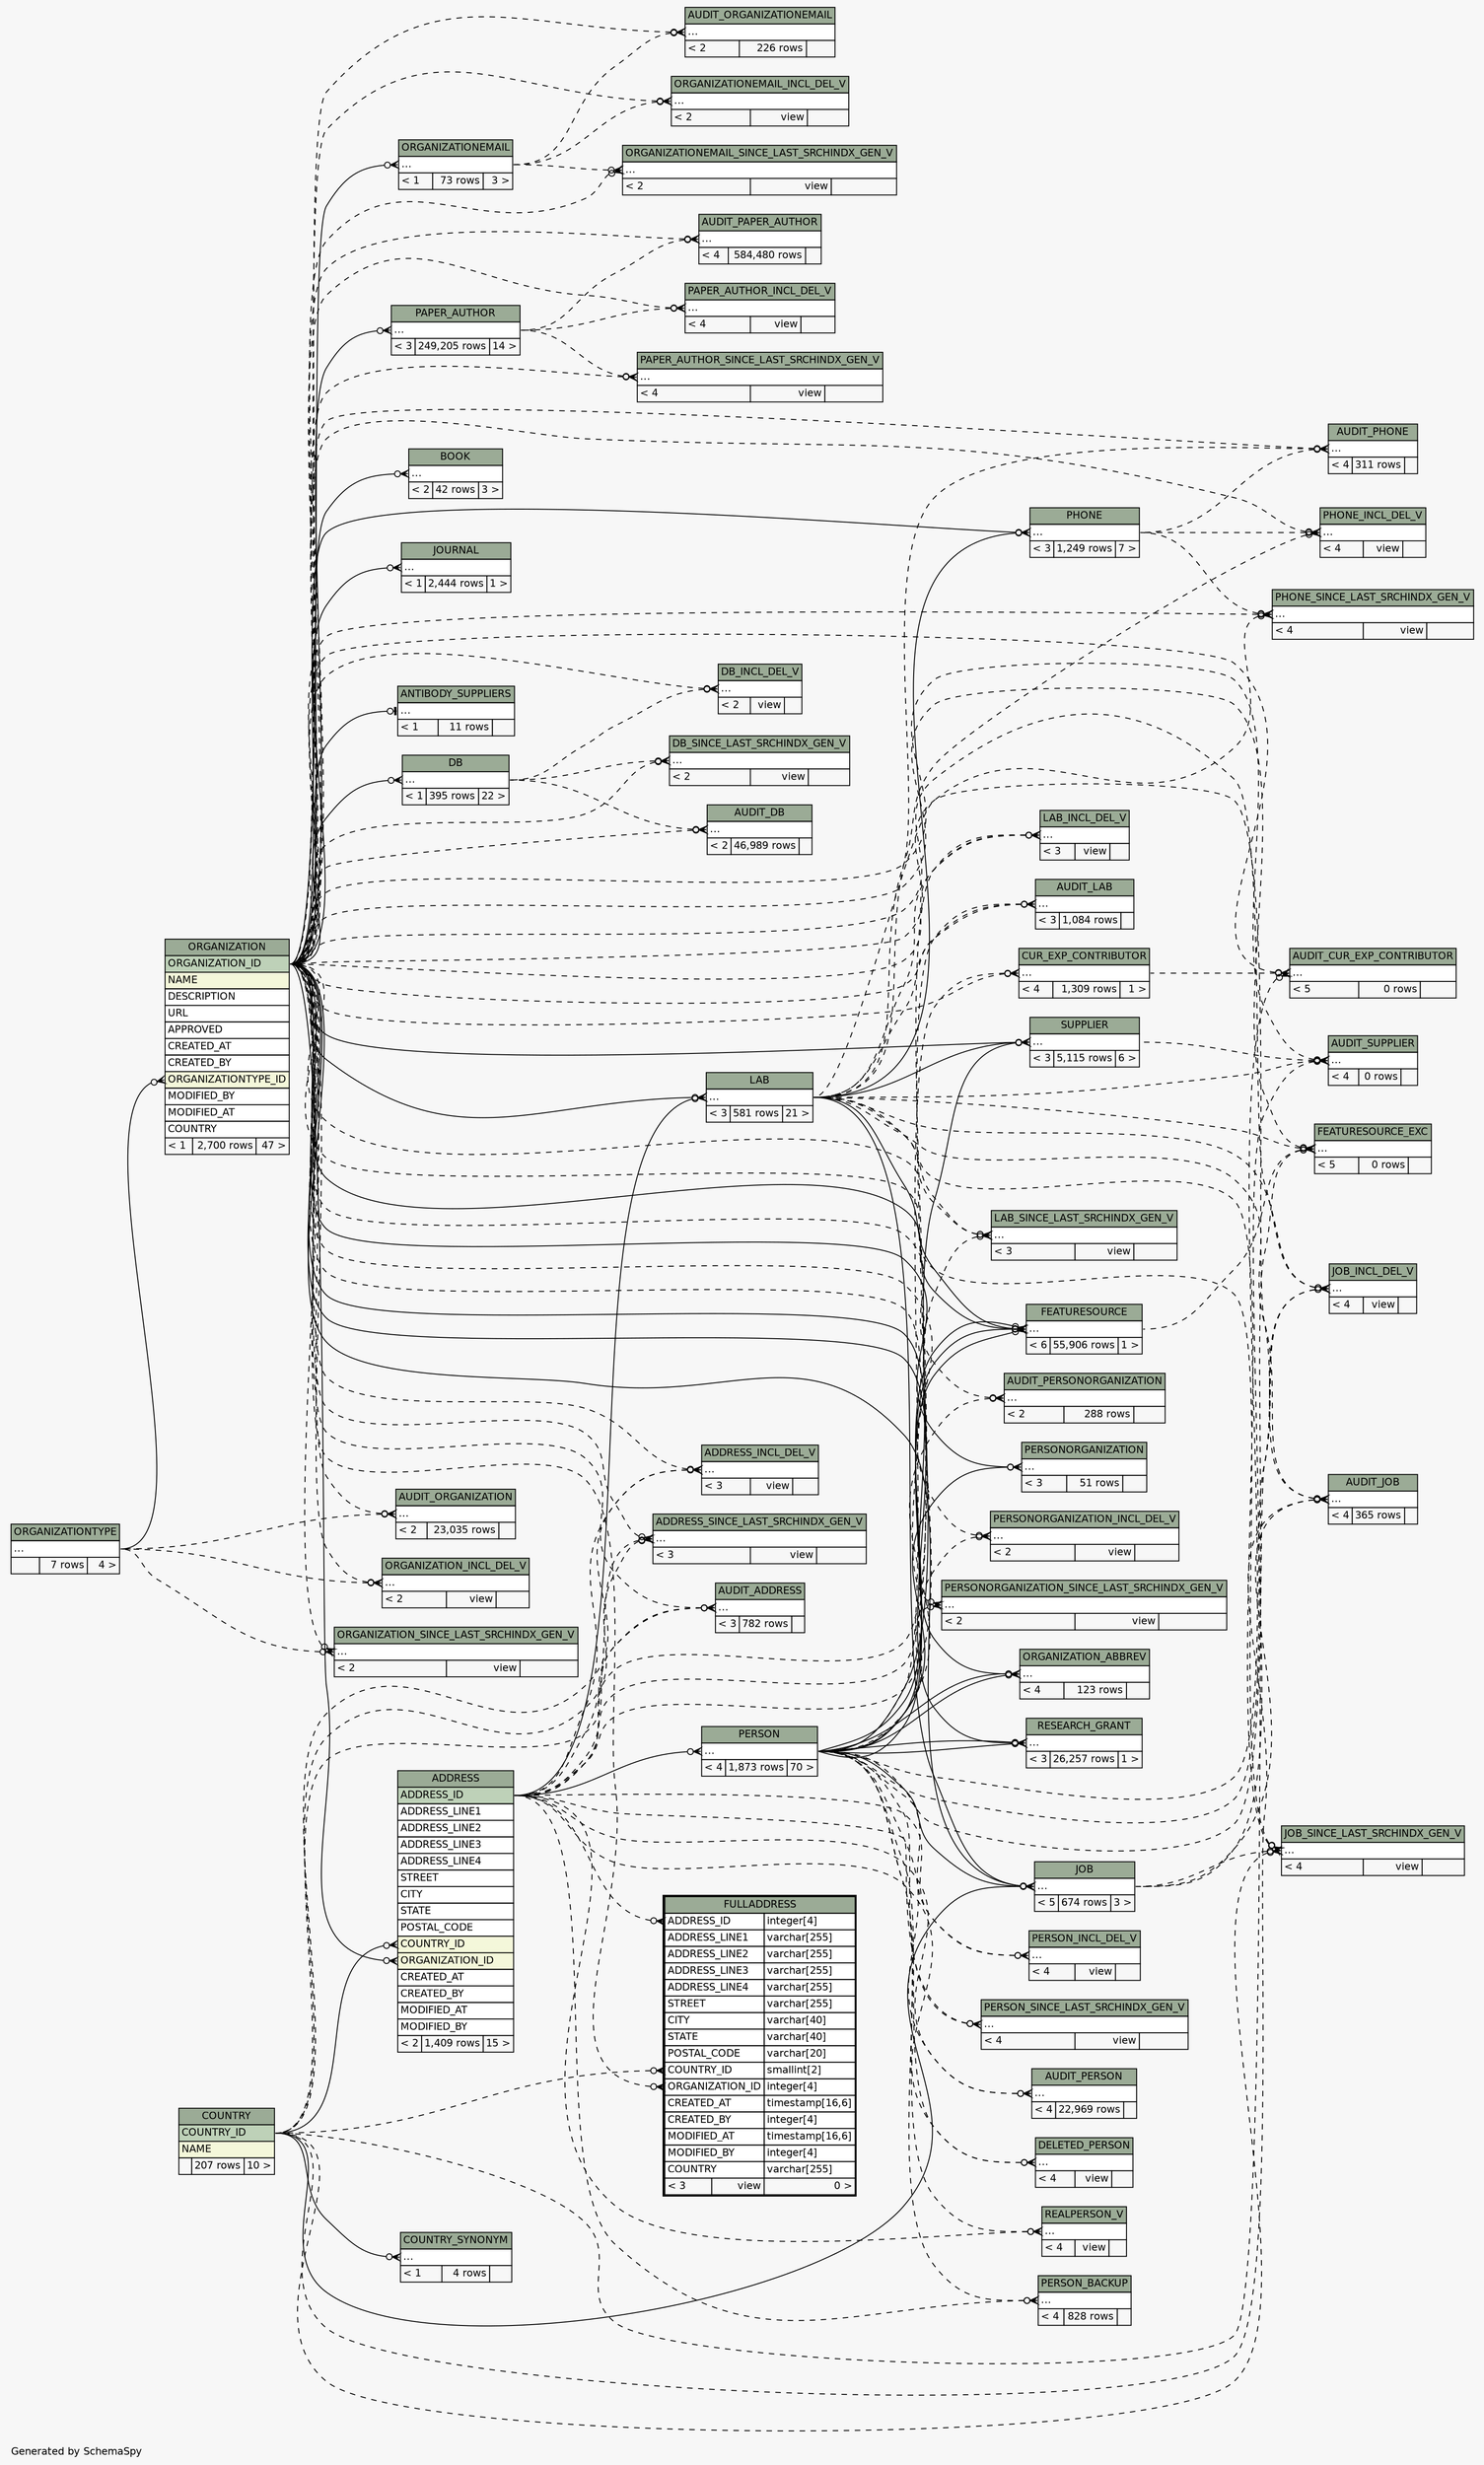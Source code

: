 // dot 2.38.0 on Windows 10 10.0
// SchemaSpy rev Unknown
digraph "impliedTwoDegreesRelationshipsDiagram" {
  graph [
    rankdir="RL"
    bgcolor="#f7f7f7"
    label="\nGenerated by SchemaSpy"
    labeljust="l"
    nodesep="0.18"
    ranksep="0.46"
    fontname="Helvetica"
    fontsize="11"
  ];
  node [
    fontname="Helvetica"
    fontsize="11"
    shape="plaintext"
  ];
  edge [
    arrowsize="0.8"
  ];
  "ADDRESS":"COUNTRY_ID":w -> "COUNTRY":"COUNTRY_ID":e [arrowhead=none dir=back arrowtail=crowodot];
  "ADDRESS":"ORGANIZATION_ID":w -> "ORGANIZATION":"ORGANIZATION_ID":e [arrowhead=none dir=back arrowtail=crowodot];
  "ADDRESS_INCL_DEL_V":"elipses":w -> "ADDRESS":"ADDRESS_ID":e [arrowhead=none dir=back arrowtail=crowodot style=dashed];
  "ADDRESS_INCL_DEL_V":"elipses":w -> "COUNTRY":"COUNTRY_ID":e [arrowhead=none dir=back arrowtail=crowodot style=dashed];
  "ADDRESS_INCL_DEL_V":"elipses":w -> "ORGANIZATION":"ORGANIZATION_ID":e [arrowhead=none dir=back arrowtail=crowodot style=dashed];
  "ADDRESS_SINCE_LAST_SRCHINDX_GEN_V":"elipses":w -> "ADDRESS":"ADDRESS_ID":e [arrowhead=none dir=back arrowtail=crowodot style=dashed];
  "ADDRESS_SINCE_LAST_SRCHINDX_GEN_V":"elipses":w -> "COUNTRY":"COUNTRY_ID":e [arrowhead=none dir=back arrowtail=crowodot style=dashed];
  "ADDRESS_SINCE_LAST_SRCHINDX_GEN_V":"elipses":w -> "ORGANIZATION":"ORGANIZATION_ID":e [arrowhead=none dir=back arrowtail=crowodot style=dashed];
  "ANTIBODY_SUPPLIERS":"elipses":w -> "ORGANIZATION":"ORGANIZATION_ID":e [arrowhead=none dir=back arrowtail=teeodot];
  "AUDIT_ADDRESS":"elipses":w -> "ADDRESS":"ADDRESS_ID":e [arrowhead=none dir=back arrowtail=crowodot style=dashed];
  "AUDIT_ADDRESS":"elipses":w -> "COUNTRY":"COUNTRY_ID":e [arrowhead=none dir=back arrowtail=crowodot style=dashed];
  "AUDIT_ADDRESS":"elipses":w -> "ORGANIZATION":"ORGANIZATION_ID":e [arrowhead=none dir=back arrowtail=crowodot style=dashed];
  "AUDIT_CUR_EXP_CONTRIBUTOR":"elipses":w -> "CUR_EXP_CONTRIBUTOR":"elipses":e [arrowhead=none dir=back arrowtail=crowodot style=dashed];
  "AUDIT_CUR_EXP_CONTRIBUTOR":"elipses":w -> "ORGANIZATION":"ORGANIZATION_ID":e [arrowhead=none dir=back arrowtail=crowodot style=dashed];
  "AUDIT_CUR_EXP_CONTRIBUTOR":"elipses":w -> "PERSON":"elipses":e [arrowhead=none dir=back arrowtail=crowodot style=dashed];
  "AUDIT_DB":"elipses":w -> "DB":"elipses":e [arrowhead=none dir=back arrowtail=crowodot style=dashed];
  "AUDIT_DB":"elipses":w -> "ORGANIZATION":"ORGANIZATION_ID":e [arrowhead=none dir=back arrowtail=crowodot style=dashed];
  "AUDIT_JOB":"elipses":w -> "COUNTRY":"COUNTRY_ID":e [arrowhead=none dir=back arrowtail=crowodot style=dashed];
  "AUDIT_JOB":"elipses":w -> "JOB":"elipses":e [arrowhead=none dir=back arrowtail=crowodot style=dashed];
  "AUDIT_JOB":"elipses":w -> "LAB":"elipses":e [arrowhead=none dir=back arrowtail=crowodot style=dashed];
  "AUDIT_JOB":"elipses":w -> "ORGANIZATION":"ORGANIZATION_ID":e [arrowhead=none dir=back arrowtail=crowodot style=dashed];
  "AUDIT_LAB":"elipses":w -> "ADDRESS":"ADDRESS_ID":e [arrowhead=none dir=back arrowtail=crowodot style=dashed];
  "AUDIT_LAB":"elipses":w -> "LAB":"elipses":e [arrowhead=none dir=back arrowtail=crowodot style=dashed];
  "AUDIT_LAB":"elipses":w -> "ORGANIZATION":"ORGANIZATION_ID":e [arrowhead=none dir=back arrowtail=crowodot style=dashed];
  "AUDIT_ORGANIZATION":"elipses":w -> "ORGANIZATION":"ORGANIZATION_ID":e [arrowhead=none dir=back arrowtail=crowodot style=dashed];
  "AUDIT_ORGANIZATION":"elipses":w -> "ORGANIZATIONTYPE":"elipses":e [arrowhead=none dir=back arrowtail=crowodot style=dashed];
  "AUDIT_ORGANIZATIONEMAIL":"elipses":w -> "ORGANIZATION":"ORGANIZATION_ID":e [arrowhead=none dir=back arrowtail=crowodot style=dashed];
  "AUDIT_ORGANIZATIONEMAIL":"elipses":w -> "ORGANIZATIONEMAIL":"elipses":e [arrowhead=none dir=back arrowtail=crowodot style=dashed];
  "AUDIT_PAPER_AUTHOR":"elipses":w -> "ORGANIZATION":"ORGANIZATION_ID":e [arrowhead=none dir=back arrowtail=crowodot style=dashed];
  "AUDIT_PAPER_AUTHOR":"elipses":w -> "PAPER_AUTHOR":"elipses":e [arrowhead=none dir=back arrowtail=crowodot style=dashed];
  "AUDIT_PERSON":"elipses":w -> "ADDRESS":"ADDRESS_ID":e [arrowhead=none dir=back arrowtail=crowodot style=dashed];
  "AUDIT_PERSON":"elipses":w -> "PERSON":"elipses":e [arrowhead=none dir=back arrowtail=crowodot style=dashed];
  "AUDIT_PERSONORGANIZATION":"elipses":w -> "ORGANIZATION":"ORGANIZATION_ID":e [arrowhead=none dir=back arrowtail=crowodot style=dashed];
  "AUDIT_PERSONORGANIZATION":"elipses":w -> "PERSON":"elipses":e [arrowhead=none dir=back arrowtail=crowodot style=dashed];
  "AUDIT_PHONE":"elipses":w -> "LAB":"elipses":e [arrowhead=none dir=back arrowtail=crowodot style=dashed];
  "AUDIT_PHONE":"elipses":w -> "ORGANIZATION":"ORGANIZATION_ID":e [arrowhead=none dir=back arrowtail=crowodot style=dashed];
  "AUDIT_PHONE":"elipses":w -> "PHONE":"elipses":e [arrowhead=none dir=back arrowtail=crowodot style=dashed];
  "AUDIT_SUPPLIER":"elipses":w -> "LAB":"elipses":e [arrowhead=none dir=back arrowtail=crowodot style=dashed];
  "AUDIT_SUPPLIER":"elipses":w -> "ORGANIZATION":"ORGANIZATION_ID":e [arrowhead=none dir=back arrowtail=crowodot style=dashed];
  "AUDIT_SUPPLIER":"elipses":w -> "PERSON":"elipses":e [arrowhead=none dir=back arrowtail=crowodot style=dashed];
  "AUDIT_SUPPLIER":"elipses":w -> "SUPPLIER":"elipses":e [arrowhead=none dir=back arrowtail=crowodot style=dashed];
  "BOOK":"elipses":w -> "ORGANIZATION":"ORGANIZATION_ID":e [arrowhead=none dir=back arrowtail=crowodot];
  "COUNTRY_SYNONYM":"elipses":w -> "COUNTRY":"COUNTRY_ID":e [arrowhead=none dir=back arrowtail=crowodot];
  "CUR_EXP_CONTRIBUTOR":"elipses":w -> "ORGANIZATION":"ORGANIZATION_ID":e [arrowhead=none dir=back arrowtail=crowodot style=dashed];
  "CUR_EXP_CONTRIBUTOR":"elipses":w -> "PERSON":"elipses":e [arrowhead=none dir=back arrowtail=crowodot style=dashed];
  "DB":"elipses":w -> "ORGANIZATION":"ORGANIZATION_ID":e [arrowhead=none dir=back arrowtail=crowodot];
  "DB_INCL_DEL_V":"elipses":w -> "DB":"elipses":e [arrowhead=none dir=back arrowtail=crowodot style=dashed];
  "DB_INCL_DEL_V":"elipses":w -> "ORGANIZATION":"ORGANIZATION_ID":e [arrowhead=none dir=back arrowtail=crowodot style=dashed];
  "DB_SINCE_LAST_SRCHINDX_GEN_V":"elipses":w -> "DB":"elipses":e [arrowhead=none dir=back arrowtail=crowodot style=dashed];
  "DB_SINCE_LAST_SRCHINDX_GEN_V":"elipses":w -> "ORGANIZATION":"ORGANIZATION_ID":e [arrowhead=none dir=back arrowtail=crowodot style=dashed];
  "DELETED_PERSON":"elipses":w -> "ADDRESS":"ADDRESS_ID":e [arrowhead=none dir=back arrowtail=crowodot style=dashed];
  "DELETED_PERSON":"elipses":w -> "PERSON":"elipses":e [arrowhead=none dir=back arrowtail=crowodot style=dashed];
  "FEATURESOURCE":"elipses":w -> "PERSON":"elipses":e [arrowhead=none dir=back arrowtail=crowodot];
  "FEATURESOURCE":"elipses":w -> "LAB":"elipses":e [arrowhead=none dir=back arrowtail=crowodot];
  "FEATURESOURCE":"elipses":w -> "PERSON":"elipses":e [arrowhead=none dir=back arrowtail=crowodot];
  "FEATURESOURCE":"elipses":w -> "ORGANIZATION":"ORGANIZATION_ID":e [arrowhead=none dir=back arrowtail=crowodot];
  "FEATURESOURCE":"elipses":w -> "PERSON":"elipses":e [arrowhead=none dir=back arrowtail=crowodot];
  "FEATURESOURCE_EXC":"elipses":w -> "FEATURESOURCE":"elipses":e [arrowhead=none dir=back arrowtail=crowodot style=dashed];
  "FEATURESOURCE_EXC":"elipses":w -> "LAB":"elipses":e [arrowhead=none dir=back arrowtail=crowodot style=dashed];
  "FEATURESOURCE_EXC":"elipses":w -> "ORGANIZATION":"ORGANIZATION_ID":e [arrowhead=none dir=back arrowtail=crowodot style=dashed];
  "FEATURESOURCE_EXC":"elipses":w -> "PERSON":"elipses":e [arrowhead=none dir=back arrowtail=crowodot style=dashed];
  "FULLADDRESS":"ADDRESS_ID":w -> "ADDRESS":"ADDRESS_ID":e [arrowhead=none dir=back arrowtail=crowodot style=dashed];
  "FULLADDRESS":"COUNTRY_ID":w -> "COUNTRY":"COUNTRY_ID":e [arrowhead=none dir=back arrowtail=crowodot style=dashed];
  "FULLADDRESS":"ORGANIZATION_ID":w -> "ORGANIZATION":"ORGANIZATION_ID":e [arrowhead=none dir=back arrowtail=crowodot style=dashed];
  "JOB":"elipses":w -> "PERSON":"elipses":e [arrowhead=none dir=back arrowtail=crowodot];
  "JOB":"elipses":w -> "COUNTRY":"COUNTRY_ID":e [arrowhead=none dir=back arrowtail=crowodot];
  "JOB":"elipses":w -> "LAB":"elipses":e [arrowhead=none dir=back arrowtail=crowodot];
  "JOB":"elipses":w -> "ORGANIZATION":"ORGANIZATION_ID":e [arrowhead=none dir=back arrowtail=crowodot];
  "JOB_INCL_DEL_V":"elipses":w -> "COUNTRY":"COUNTRY_ID":e [arrowhead=none dir=back arrowtail=crowodot style=dashed];
  "JOB_INCL_DEL_V":"elipses":w -> "JOB":"elipses":e [arrowhead=none dir=back arrowtail=crowodot style=dashed];
  "JOB_INCL_DEL_V":"elipses":w -> "LAB":"elipses":e [arrowhead=none dir=back arrowtail=crowodot style=dashed];
  "JOB_INCL_DEL_V":"elipses":w -> "ORGANIZATION":"ORGANIZATION_ID":e [arrowhead=none dir=back arrowtail=crowodot style=dashed];
  "JOB_SINCE_LAST_SRCHINDX_GEN_V":"elipses":w -> "COUNTRY":"COUNTRY_ID":e [arrowhead=none dir=back arrowtail=crowodot style=dashed];
  "JOB_SINCE_LAST_SRCHINDX_GEN_V":"elipses":w -> "JOB":"elipses":e [arrowhead=none dir=back arrowtail=crowodot style=dashed];
  "JOB_SINCE_LAST_SRCHINDX_GEN_V":"elipses":w -> "LAB":"elipses":e [arrowhead=none dir=back arrowtail=crowodot style=dashed];
  "JOB_SINCE_LAST_SRCHINDX_GEN_V":"elipses":w -> "ORGANIZATION":"ORGANIZATION_ID":e [arrowhead=none dir=back arrowtail=crowodot style=dashed];
  "JOURNAL":"elipses":w -> "ORGANIZATION":"ORGANIZATION_ID":e [arrowhead=none dir=back arrowtail=crowodot];
  "LAB":"elipses":w -> "ADDRESS":"ADDRESS_ID":e [arrowhead=none dir=back arrowtail=crowodot];
  "LAB":"elipses":w -> "ORGANIZATION":"ORGANIZATION_ID":e [arrowhead=none dir=back arrowtail=crowodot];
  "LAB_INCL_DEL_V":"elipses":w -> "ADDRESS":"ADDRESS_ID":e [arrowhead=none dir=back arrowtail=crowodot style=dashed];
  "LAB_INCL_DEL_V":"elipses":w -> "LAB":"elipses":e [arrowhead=none dir=back arrowtail=crowodot style=dashed];
  "LAB_INCL_DEL_V":"elipses":w -> "ORGANIZATION":"ORGANIZATION_ID":e [arrowhead=none dir=back arrowtail=crowodot style=dashed];
  "LAB_SINCE_LAST_SRCHINDX_GEN_V":"elipses":w -> "ADDRESS":"ADDRESS_ID":e [arrowhead=none dir=back arrowtail=crowodot style=dashed];
  "LAB_SINCE_LAST_SRCHINDX_GEN_V":"elipses":w -> "LAB":"elipses":e [arrowhead=none dir=back arrowtail=crowodot style=dashed];
  "LAB_SINCE_LAST_SRCHINDX_GEN_V":"elipses":w -> "ORGANIZATION":"ORGANIZATION_ID":e [arrowhead=none dir=back arrowtail=crowodot style=dashed];
  "ORGANIZATION":"ORGANIZATIONTYPE_ID":w -> "ORGANIZATIONTYPE":"elipses":e [arrowhead=none dir=back arrowtail=crowodot];
  "ORGANIZATION_ABBREV":"elipses":w -> "PERSON":"elipses":e [arrowhead=none dir=back arrowtail=crowodot];
  "ORGANIZATION_ABBREV":"elipses":w -> "PERSON":"elipses":e [arrowhead=none dir=back arrowtail=crowodot];
  "ORGANIZATION_ABBREV":"elipses":w -> "ORGANIZATION":"ORGANIZATION_ID":e [arrowhead=none dir=back arrowtail=crowodot];
  "ORGANIZATION_INCL_DEL_V":"elipses":w -> "ORGANIZATION":"ORGANIZATION_ID":e [arrowhead=none dir=back arrowtail=crowodot style=dashed];
  "ORGANIZATION_INCL_DEL_V":"elipses":w -> "ORGANIZATIONTYPE":"elipses":e [arrowhead=none dir=back arrowtail=crowodot style=dashed];
  "ORGANIZATION_SINCE_LAST_SRCHINDX_GEN_V":"elipses":w -> "ORGANIZATION":"ORGANIZATION_ID":e [arrowhead=none dir=back arrowtail=crowodot style=dashed];
  "ORGANIZATION_SINCE_LAST_SRCHINDX_GEN_V":"elipses":w -> "ORGANIZATIONTYPE":"elipses":e [arrowhead=none dir=back arrowtail=crowodot style=dashed];
  "ORGANIZATIONEMAIL":"elipses":w -> "ORGANIZATION":"ORGANIZATION_ID":e [arrowhead=none dir=back arrowtail=crowodot];
  "ORGANIZATIONEMAIL_INCL_DEL_V":"elipses":w -> "ORGANIZATION":"ORGANIZATION_ID":e [arrowhead=none dir=back arrowtail=crowodot style=dashed];
  "ORGANIZATIONEMAIL_INCL_DEL_V":"elipses":w -> "ORGANIZATIONEMAIL":"elipses":e [arrowhead=none dir=back arrowtail=crowodot style=dashed];
  "ORGANIZATIONEMAIL_SINCE_LAST_SRCHINDX_GEN_V":"elipses":w -> "ORGANIZATION":"ORGANIZATION_ID":e [arrowhead=none dir=back arrowtail=crowodot style=dashed];
  "ORGANIZATIONEMAIL_SINCE_LAST_SRCHINDX_GEN_V":"elipses":w -> "ORGANIZATIONEMAIL":"elipses":e [arrowhead=none dir=back arrowtail=crowodot style=dashed];
  "PAPER_AUTHOR":"elipses":w -> "ORGANIZATION":"ORGANIZATION_ID":e [arrowhead=none dir=back arrowtail=crowodot];
  "PAPER_AUTHOR_INCL_DEL_V":"elipses":w -> "ORGANIZATION":"ORGANIZATION_ID":e [arrowhead=none dir=back arrowtail=crowodot style=dashed];
  "PAPER_AUTHOR_INCL_DEL_V":"elipses":w -> "PAPER_AUTHOR":"elipses":e [arrowhead=none dir=back arrowtail=crowodot style=dashed];
  "PAPER_AUTHOR_SINCE_LAST_SRCHINDX_GEN_V":"elipses":w -> "ORGANIZATION":"ORGANIZATION_ID":e [arrowhead=none dir=back arrowtail=crowodot style=dashed];
  "PAPER_AUTHOR_SINCE_LAST_SRCHINDX_GEN_V":"elipses":w -> "PAPER_AUTHOR":"elipses":e [arrowhead=none dir=back arrowtail=crowodot style=dashed];
  "PERSON":"elipses":w -> "ADDRESS":"ADDRESS_ID":e [arrowhead=none dir=back arrowtail=crowodot];
  "PERSON_BACKUP":"elipses":w -> "ADDRESS":"ADDRESS_ID":e [arrowhead=none dir=back arrowtail=crowodot style=dashed];
  "PERSON_BACKUP":"elipses":w -> "PERSON":"elipses":e [arrowhead=none dir=back arrowtail=crowodot style=dashed];
  "PERSON_INCL_DEL_V":"elipses":w -> "ADDRESS":"ADDRESS_ID":e [arrowhead=none dir=back arrowtail=crowodot style=dashed];
  "PERSON_INCL_DEL_V":"elipses":w -> "PERSON":"elipses":e [arrowhead=none dir=back arrowtail=crowodot style=dashed];
  "PERSON_SINCE_LAST_SRCHINDX_GEN_V":"elipses":w -> "ADDRESS":"ADDRESS_ID":e [arrowhead=none dir=back arrowtail=crowodot style=dashed];
  "PERSON_SINCE_LAST_SRCHINDX_GEN_V":"elipses":w -> "PERSON":"elipses":e [arrowhead=none dir=back arrowtail=crowodot style=dashed];
  "PERSONORGANIZATION":"elipses":w -> "ORGANIZATION":"ORGANIZATION_ID":e [arrowhead=none dir=back arrowtail=crowodot];
  "PERSONORGANIZATION":"elipses":w -> "PERSON":"elipses":e [arrowhead=none dir=back arrowtail=crowodot];
  "PERSONORGANIZATION_INCL_DEL_V":"elipses":w -> "ORGANIZATION":"ORGANIZATION_ID":e [arrowhead=none dir=back arrowtail=crowodot style=dashed];
  "PERSONORGANIZATION_INCL_DEL_V":"elipses":w -> "PERSON":"elipses":e [arrowhead=none dir=back arrowtail=crowodot style=dashed];
  "PERSONORGANIZATION_SINCE_LAST_SRCHINDX_GEN_V":"elipses":w -> "ORGANIZATION":"ORGANIZATION_ID":e [arrowhead=none dir=back arrowtail=crowodot style=dashed];
  "PERSONORGANIZATION_SINCE_LAST_SRCHINDX_GEN_V":"elipses":w -> "PERSON":"elipses":e [arrowhead=none dir=back arrowtail=crowodot style=dashed];
  "PHONE":"elipses":w -> "LAB":"elipses":e [arrowhead=none dir=back arrowtail=crowodot];
  "PHONE":"elipses":w -> "ORGANIZATION":"ORGANIZATION_ID":e [arrowhead=none dir=back arrowtail=crowodot];
  "PHONE_INCL_DEL_V":"elipses":w -> "LAB":"elipses":e [arrowhead=none dir=back arrowtail=crowodot style=dashed];
  "PHONE_INCL_DEL_V":"elipses":w -> "ORGANIZATION":"ORGANIZATION_ID":e [arrowhead=none dir=back arrowtail=crowodot style=dashed];
  "PHONE_INCL_DEL_V":"elipses":w -> "PHONE":"elipses":e [arrowhead=none dir=back arrowtail=crowodot style=dashed];
  "PHONE_SINCE_LAST_SRCHINDX_GEN_V":"elipses":w -> "LAB":"elipses":e [arrowhead=none dir=back arrowtail=crowodot style=dashed];
  "PHONE_SINCE_LAST_SRCHINDX_GEN_V":"elipses":w -> "ORGANIZATION":"ORGANIZATION_ID":e [arrowhead=none dir=back arrowtail=crowodot style=dashed];
  "PHONE_SINCE_LAST_SRCHINDX_GEN_V":"elipses":w -> "PHONE":"elipses":e [arrowhead=none dir=back arrowtail=crowodot style=dashed];
  "REALPERSON_V":"elipses":w -> "ADDRESS":"ADDRESS_ID":e [arrowhead=none dir=back arrowtail=crowodot style=dashed];
  "REALPERSON_V":"elipses":w -> "PERSON":"elipses":e [arrowhead=none dir=back arrowtail=crowodot style=dashed];
  "RESEARCH_GRANT":"elipses":w -> "PERSON":"elipses":e [arrowhead=none dir=back arrowtail=crowodot];
  "RESEARCH_GRANT":"elipses":w -> "PERSON":"elipses":e [arrowhead=none dir=back arrowtail=crowodot];
  "RESEARCH_GRANT":"elipses":w -> "ORGANIZATION":"ORGANIZATION_ID":e [arrowhead=none dir=back arrowtail=crowodot];
  "SUPPLIER":"elipses":w -> "LAB":"elipses":e [arrowhead=none dir=back arrowtail=crowodot];
  "SUPPLIER":"elipses":w -> "ORGANIZATION":"ORGANIZATION_ID":e [arrowhead=none dir=back arrowtail=crowodot];
  "SUPPLIER":"elipses":w -> "PERSON":"elipses":e [arrowhead=none dir=back arrowtail=crowodot];
  "ADDRESS" [
    label=<
    <TABLE BORDER="0" CELLBORDER="1" CELLSPACING="0" BGCOLOR="#ffffff">
      <TR><TD COLSPAN="3" BGCOLOR="#9bab96" ALIGN="CENTER">ADDRESS</TD></TR>
      <TR><TD PORT="ADDRESS_ID" COLSPAN="3" BGCOLOR="#bed1b8" ALIGN="LEFT">ADDRESS_ID</TD></TR>
      <TR><TD PORT="ADDRESS_LINE1" COLSPAN="3" ALIGN="LEFT">ADDRESS_LINE1</TD></TR>
      <TR><TD PORT="ADDRESS_LINE2" COLSPAN="3" ALIGN="LEFT">ADDRESS_LINE2</TD></TR>
      <TR><TD PORT="ADDRESS_LINE3" COLSPAN="3" ALIGN="LEFT">ADDRESS_LINE3</TD></TR>
      <TR><TD PORT="ADDRESS_LINE4" COLSPAN="3" ALIGN="LEFT">ADDRESS_LINE4</TD></TR>
      <TR><TD PORT="STREET" COLSPAN="3" ALIGN="LEFT">STREET</TD></TR>
      <TR><TD PORT="CITY" COLSPAN="3" ALIGN="LEFT">CITY</TD></TR>
      <TR><TD PORT="STATE" COLSPAN="3" ALIGN="LEFT">STATE</TD></TR>
      <TR><TD PORT="POSTAL_CODE" COLSPAN="3" ALIGN="LEFT">POSTAL_CODE</TD></TR>
      <TR><TD PORT="COUNTRY_ID" COLSPAN="3" BGCOLOR="#f4f7da" ALIGN="LEFT">COUNTRY_ID</TD></TR>
      <TR><TD PORT="ORGANIZATION_ID" COLSPAN="3" BGCOLOR="#f4f7da" ALIGN="LEFT">ORGANIZATION_ID</TD></TR>
      <TR><TD PORT="CREATED_AT" COLSPAN="3" ALIGN="LEFT">CREATED_AT</TD></TR>
      <TR><TD PORT="CREATED_BY" COLSPAN="3" ALIGN="LEFT">CREATED_BY</TD></TR>
      <TR><TD PORT="MODIFIED_AT" COLSPAN="3" ALIGN="LEFT">MODIFIED_AT</TD></TR>
      <TR><TD PORT="MODIFIED_BY" COLSPAN="3" ALIGN="LEFT">MODIFIED_BY</TD></TR>
      <TR><TD ALIGN="LEFT" BGCOLOR="#f7f7f7">&lt; 2</TD><TD ALIGN="RIGHT" BGCOLOR="#f7f7f7">1,409 rows</TD><TD ALIGN="RIGHT" BGCOLOR="#f7f7f7">15 &gt;</TD></TR>
    </TABLE>>
    URL="ADDRESS.html"
    tooltip="ADDRESS"
  ];
  "ADDRESS_INCL_DEL_V" [
    label=<
    <TABLE BORDER="0" CELLBORDER="1" CELLSPACING="0" BGCOLOR="#ffffff">
      <TR><TD COLSPAN="3" BGCOLOR="#9bab96" ALIGN="CENTER">ADDRESS_INCL_DEL_V</TD></TR>
      <TR><TD PORT="elipses" COLSPAN="3" ALIGN="LEFT">...</TD></TR>
      <TR><TD ALIGN="LEFT" BGCOLOR="#f7f7f7">&lt; 3</TD><TD ALIGN="RIGHT" BGCOLOR="#f7f7f7">view</TD><TD ALIGN="RIGHT" BGCOLOR="#f7f7f7">  </TD></TR>
    </TABLE>>
    URL="ADDRESS_INCL_DEL_V.html"
    tooltip="ADDRESS_INCL_DEL_V"
  ];
  "ADDRESS_SINCE_LAST_SRCHINDX_GEN_V" [
    label=<
    <TABLE BORDER="0" CELLBORDER="1" CELLSPACING="0" BGCOLOR="#ffffff">
      <TR><TD COLSPAN="3" BGCOLOR="#9bab96" ALIGN="CENTER">ADDRESS_SINCE_LAST_SRCHINDX_GEN_V</TD></TR>
      <TR><TD PORT="elipses" COLSPAN="3" ALIGN="LEFT">...</TD></TR>
      <TR><TD ALIGN="LEFT" BGCOLOR="#f7f7f7">&lt; 3</TD><TD ALIGN="RIGHT" BGCOLOR="#f7f7f7">view</TD><TD ALIGN="RIGHT" BGCOLOR="#f7f7f7">  </TD></TR>
    </TABLE>>
    URL="ADDRESS_SINCE_LAST_SRCHINDX_GEN_V.html"
    tooltip="ADDRESS_SINCE_LAST_SRCHINDX_GEN_V"
  ];
  "ANTIBODY_SUPPLIERS" [
    label=<
    <TABLE BORDER="0" CELLBORDER="1" CELLSPACING="0" BGCOLOR="#ffffff">
      <TR><TD COLSPAN="3" BGCOLOR="#9bab96" ALIGN="CENTER">ANTIBODY_SUPPLIERS</TD></TR>
      <TR><TD PORT="elipses" COLSPAN="3" ALIGN="LEFT">...</TD></TR>
      <TR><TD ALIGN="LEFT" BGCOLOR="#f7f7f7">&lt; 1</TD><TD ALIGN="RIGHT" BGCOLOR="#f7f7f7">11 rows</TD><TD ALIGN="RIGHT" BGCOLOR="#f7f7f7">  </TD></TR>
    </TABLE>>
    URL="ANTIBODY_SUPPLIERS.html"
    tooltip="ANTIBODY_SUPPLIERS"
  ];
  "AUDIT_ADDRESS" [
    label=<
    <TABLE BORDER="0" CELLBORDER="1" CELLSPACING="0" BGCOLOR="#ffffff">
      <TR><TD COLSPAN="3" BGCOLOR="#9bab96" ALIGN="CENTER">AUDIT_ADDRESS</TD></TR>
      <TR><TD PORT="elipses" COLSPAN="3" ALIGN="LEFT">...</TD></TR>
      <TR><TD ALIGN="LEFT" BGCOLOR="#f7f7f7">&lt; 3</TD><TD ALIGN="RIGHT" BGCOLOR="#f7f7f7">782 rows</TD><TD ALIGN="RIGHT" BGCOLOR="#f7f7f7">  </TD></TR>
    </TABLE>>
    URL="AUDIT_ADDRESS.html"
    tooltip="AUDIT_ADDRESS"
  ];
  "AUDIT_CUR_EXP_CONTRIBUTOR" [
    label=<
    <TABLE BORDER="0" CELLBORDER="1" CELLSPACING="0" BGCOLOR="#ffffff">
      <TR><TD COLSPAN="3" BGCOLOR="#9bab96" ALIGN="CENTER">AUDIT_CUR_EXP_CONTRIBUTOR</TD></TR>
      <TR><TD PORT="elipses" COLSPAN="3" ALIGN="LEFT">...</TD></TR>
      <TR><TD ALIGN="LEFT" BGCOLOR="#f7f7f7">&lt; 5</TD><TD ALIGN="RIGHT" BGCOLOR="#f7f7f7">0 rows</TD><TD ALIGN="RIGHT" BGCOLOR="#f7f7f7">  </TD></TR>
    </TABLE>>
    URL="AUDIT_CUR_EXP_CONTRIBUTOR.html"
    tooltip="AUDIT_CUR_EXP_CONTRIBUTOR"
  ];
  "AUDIT_DB" [
    label=<
    <TABLE BORDER="0" CELLBORDER="1" CELLSPACING="0" BGCOLOR="#ffffff">
      <TR><TD COLSPAN="3" BGCOLOR="#9bab96" ALIGN="CENTER">AUDIT_DB</TD></TR>
      <TR><TD PORT="elipses" COLSPAN="3" ALIGN="LEFT">...</TD></TR>
      <TR><TD ALIGN="LEFT" BGCOLOR="#f7f7f7">&lt; 2</TD><TD ALIGN="RIGHT" BGCOLOR="#f7f7f7">46,989 rows</TD><TD ALIGN="RIGHT" BGCOLOR="#f7f7f7">  </TD></TR>
    </TABLE>>
    URL="AUDIT_DB.html"
    tooltip="AUDIT_DB"
  ];
  "AUDIT_JOB" [
    label=<
    <TABLE BORDER="0" CELLBORDER="1" CELLSPACING="0" BGCOLOR="#ffffff">
      <TR><TD COLSPAN="3" BGCOLOR="#9bab96" ALIGN="CENTER">AUDIT_JOB</TD></TR>
      <TR><TD PORT="elipses" COLSPAN="3" ALIGN="LEFT">...</TD></TR>
      <TR><TD ALIGN="LEFT" BGCOLOR="#f7f7f7">&lt; 4</TD><TD ALIGN="RIGHT" BGCOLOR="#f7f7f7">365 rows</TD><TD ALIGN="RIGHT" BGCOLOR="#f7f7f7">  </TD></TR>
    </TABLE>>
    URL="AUDIT_JOB.html"
    tooltip="AUDIT_JOB"
  ];
  "AUDIT_LAB" [
    label=<
    <TABLE BORDER="0" CELLBORDER="1" CELLSPACING="0" BGCOLOR="#ffffff">
      <TR><TD COLSPAN="3" BGCOLOR="#9bab96" ALIGN="CENTER">AUDIT_LAB</TD></TR>
      <TR><TD PORT="elipses" COLSPAN="3" ALIGN="LEFT">...</TD></TR>
      <TR><TD ALIGN="LEFT" BGCOLOR="#f7f7f7">&lt; 3</TD><TD ALIGN="RIGHT" BGCOLOR="#f7f7f7">1,084 rows</TD><TD ALIGN="RIGHT" BGCOLOR="#f7f7f7">  </TD></TR>
    </TABLE>>
    URL="AUDIT_LAB.html"
    tooltip="AUDIT_LAB"
  ];
  "AUDIT_ORGANIZATION" [
    label=<
    <TABLE BORDER="0" CELLBORDER="1" CELLSPACING="0" BGCOLOR="#ffffff">
      <TR><TD COLSPAN="3" BGCOLOR="#9bab96" ALIGN="CENTER">AUDIT_ORGANIZATION</TD></TR>
      <TR><TD PORT="elipses" COLSPAN="3" ALIGN="LEFT">...</TD></TR>
      <TR><TD ALIGN="LEFT" BGCOLOR="#f7f7f7">&lt; 2</TD><TD ALIGN="RIGHT" BGCOLOR="#f7f7f7">23,035 rows</TD><TD ALIGN="RIGHT" BGCOLOR="#f7f7f7">  </TD></TR>
    </TABLE>>
    URL="AUDIT_ORGANIZATION.html"
    tooltip="AUDIT_ORGANIZATION"
  ];
  "AUDIT_ORGANIZATIONEMAIL" [
    label=<
    <TABLE BORDER="0" CELLBORDER="1" CELLSPACING="0" BGCOLOR="#ffffff">
      <TR><TD COLSPAN="3" BGCOLOR="#9bab96" ALIGN="CENTER">AUDIT_ORGANIZATIONEMAIL</TD></TR>
      <TR><TD PORT="elipses" COLSPAN="3" ALIGN="LEFT">...</TD></TR>
      <TR><TD ALIGN="LEFT" BGCOLOR="#f7f7f7">&lt; 2</TD><TD ALIGN="RIGHT" BGCOLOR="#f7f7f7">226 rows</TD><TD ALIGN="RIGHT" BGCOLOR="#f7f7f7">  </TD></TR>
    </TABLE>>
    URL="AUDIT_ORGANIZATIONEMAIL.html"
    tooltip="AUDIT_ORGANIZATIONEMAIL"
  ];
  "AUDIT_PAPER_AUTHOR" [
    label=<
    <TABLE BORDER="0" CELLBORDER="1" CELLSPACING="0" BGCOLOR="#ffffff">
      <TR><TD COLSPAN="3" BGCOLOR="#9bab96" ALIGN="CENTER">AUDIT_PAPER_AUTHOR</TD></TR>
      <TR><TD PORT="elipses" COLSPAN="3" ALIGN="LEFT">...</TD></TR>
      <TR><TD ALIGN="LEFT" BGCOLOR="#f7f7f7">&lt; 4</TD><TD ALIGN="RIGHT" BGCOLOR="#f7f7f7">584,480 rows</TD><TD ALIGN="RIGHT" BGCOLOR="#f7f7f7">  </TD></TR>
    </TABLE>>
    URL="AUDIT_PAPER_AUTHOR.html"
    tooltip="AUDIT_PAPER_AUTHOR"
  ];
  "AUDIT_PERSON" [
    label=<
    <TABLE BORDER="0" CELLBORDER="1" CELLSPACING="0" BGCOLOR="#ffffff">
      <TR><TD COLSPAN="3" BGCOLOR="#9bab96" ALIGN="CENTER">AUDIT_PERSON</TD></TR>
      <TR><TD PORT="elipses" COLSPAN="3" ALIGN="LEFT">...</TD></TR>
      <TR><TD ALIGN="LEFT" BGCOLOR="#f7f7f7">&lt; 4</TD><TD ALIGN="RIGHT" BGCOLOR="#f7f7f7">22,969 rows</TD><TD ALIGN="RIGHT" BGCOLOR="#f7f7f7">  </TD></TR>
    </TABLE>>
    URL="AUDIT_PERSON.html"
    tooltip="AUDIT_PERSON"
  ];
  "AUDIT_PERSONORGANIZATION" [
    label=<
    <TABLE BORDER="0" CELLBORDER="1" CELLSPACING="0" BGCOLOR="#ffffff">
      <TR><TD COLSPAN="3" BGCOLOR="#9bab96" ALIGN="CENTER">AUDIT_PERSONORGANIZATION</TD></TR>
      <TR><TD PORT="elipses" COLSPAN="3" ALIGN="LEFT">...</TD></TR>
      <TR><TD ALIGN="LEFT" BGCOLOR="#f7f7f7">&lt; 2</TD><TD ALIGN="RIGHT" BGCOLOR="#f7f7f7">288 rows</TD><TD ALIGN="RIGHT" BGCOLOR="#f7f7f7">  </TD></TR>
    </TABLE>>
    URL="AUDIT_PERSONORGANIZATION.html"
    tooltip="AUDIT_PERSONORGANIZATION"
  ];
  "AUDIT_PHONE" [
    label=<
    <TABLE BORDER="0" CELLBORDER="1" CELLSPACING="0" BGCOLOR="#ffffff">
      <TR><TD COLSPAN="3" BGCOLOR="#9bab96" ALIGN="CENTER">AUDIT_PHONE</TD></TR>
      <TR><TD PORT="elipses" COLSPAN="3" ALIGN="LEFT">...</TD></TR>
      <TR><TD ALIGN="LEFT" BGCOLOR="#f7f7f7">&lt; 4</TD><TD ALIGN="RIGHT" BGCOLOR="#f7f7f7">311 rows</TD><TD ALIGN="RIGHT" BGCOLOR="#f7f7f7">  </TD></TR>
    </TABLE>>
    URL="AUDIT_PHONE.html"
    tooltip="AUDIT_PHONE"
  ];
  "AUDIT_SUPPLIER" [
    label=<
    <TABLE BORDER="0" CELLBORDER="1" CELLSPACING="0" BGCOLOR="#ffffff">
      <TR><TD COLSPAN="3" BGCOLOR="#9bab96" ALIGN="CENTER">AUDIT_SUPPLIER</TD></TR>
      <TR><TD PORT="elipses" COLSPAN="3" ALIGN="LEFT">...</TD></TR>
      <TR><TD ALIGN="LEFT" BGCOLOR="#f7f7f7">&lt; 4</TD><TD ALIGN="RIGHT" BGCOLOR="#f7f7f7">0 rows</TD><TD ALIGN="RIGHT" BGCOLOR="#f7f7f7">  </TD></TR>
    </TABLE>>
    URL="AUDIT_SUPPLIER.html"
    tooltip="AUDIT_SUPPLIER"
  ];
  "BOOK" [
    label=<
    <TABLE BORDER="0" CELLBORDER="1" CELLSPACING="0" BGCOLOR="#ffffff">
      <TR><TD COLSPAN="3" BGCOLOR="#9bab96" ALIGN="CENTER">BOOK</TD></TR>
      <TR><TD PORT="elipses" COLSPAN="3" ALIGN="LEFT">...</TD></TR>
      <TR><TD ALIGN="LEFT" BGCOLOR="#f7f7f7">&lt; 2</TD><TD ALIGN="RIGHT" BGCOLOR="#f7f7f7">42 rows</TD><TD ALIGN="RIGHT" BGCOLOR="#f7f7f7">3 &gt;</TD></TR>
    </TABLE>>
    URL="BOOK.html"
    tooltip="BOOK"
  ];
  "COUNTRY" [
    label=<
    <TABLE BORDER="0" CELLBORDER="1" CELLSPACING="0" BGCOLOR="#ffffff">
      <TR><TD COLSPAN="3" BGCOLOR="#9bab96" ALIGN="CENTER">COUNTRY</TD></TR>
      <TR><TD PORT="COUNTRY_ID" COLSPAN="3" BGCOLOR="#bed1b8" ALIGN="LEFT">COUNTRY_ID</TD></TR>
      <TR><TD PORT="NAME" COLSPAN="3" BGCOLOR="#f4f7da" ALIGN="LEFT">NAME</TD></TR>
      <TR><TD ALIGN="LEFT" BGCOLOR="#f7f7f7">  </TD><TD ALIGN="RIGHT" BGCOLOR="#f7f7f7">207 rows</TD><TD ALIGN="RIGHT" BGCOLOR="#f7f7f7">10 &gt;</TD></TR>
    </TABLE>>
    URL="COUNTRY.html"
    tooltip="COUNTRY"
  ];
  "COUNTRY_SYNONYM" [
    label=<
    <TABLE BORDER="0" CELLBORDER="1" CELLSPACING="0" BGCOLOR="#ffffff">
      <TR><TD COLSPAN="3" BGCOLOR="#9bab96" ALIGN="CENTER">COUNTRY_SYNONYM</TD></TR>
      <TR><TD PORT="elipses" COLSPAN="3" ALIGN="LEFT">...</TD></TR>
      <TR><TD ALIGN="LEFT" BGCOLOR="#f7f7f7">&lt; 1</TD><TD ALIGN="RIGHT" BGCOLOR="#f7f7f7">4 rows</TD><TD ALIGN="RIGHT" BGCOLOR="#f7f7f7">  </TD></TR>
    </TABLE>>
    URL="COUNTRY_SYNONYM.html"
    tooltip="COUNTRY_SYNONYM"
  ];
  "CUR_EXP_CONTRIBUTOR" [
    label=<
    <TABLE BORDER="0" CELLBORDER="1" CELLSPACING="0" BGCOLOR="#ffffff">
      <TR><TD COLSPAN="3" BGCOLOR="#9bab96" ALIGN="CENTER">CUR_EXP_CONTRIBUTOR</TD></TR>
      <TR><TD PORT="elipses" COLSPAN="3" ALIGN="LEFT">...</TD></TR>
      <TR><TD ALIGN="LEFT" BGCOLOR="#f7f7f7">&lt; 4</TD><TD ALIGN="RIGHT" BGCOLOR="#f7f7f7">1,309 rows</TD><TD ALIGN="RIGHT" BGCOLOR="#f7f7f7">1 &gt;</TD></TR>
    </TABLE>>
    URL="CUR_EXP_CONTRIBUTOR.html"
    tooltip="CUR_EXP_CONTRIBUTOR"
  ];
  "DB" [
    label=<
    <TABLE BORDER="0" CELLBORDER="1" CELLSPACING="0" BGCOLOR="#ffffff">
      <TR><TD COLSPAN="3" BGCOLOR="#9bab96" ALIGN="CENTER">DB</TD></TR>
      <TR><TD PORT="elipses" COLSPAN="3" ALIGN="LEFT">...</TD></TR>
      <TR><TD ALIGN="LEFT" BGCOLOR="#f7f7f7">&lt; 1</TD><TD ALIGN="RIGHT" BGCOLOR="#f7f7f7">395 rows</TD><TD ALIGN="RIGHT" BGCOLOR="#f7f7f7">22 &gt;</TD></TR>
    </TABLE>>
    URL="DB.html"
    tooltip="DB"
  ];
  "DB_INCL_DEL_V" [
    label=<
    <TABLE BORDER="0" CELLBORDER="1" CELLSPACING="0" BGCOLOR="#ffffff">
      <TR><TD COLSPAN="3" BGCOLOR="#9bab96" ALIGN="CENTER">DB_INCL_DEL_V</TD></TR>
      <TR><TD PORT="elipses" COLSPAN="3" ALIGN="LEFT">...</TD></TR>
      <TR><TD ALIGN="LEFT" BGCOLOR="#f7f7f7">&lt; 2</TD><TD ALIGN="RIGHT" BGCOLOR="#f7f7f7">view</TD><TD ALIGN="RIGHT" BGCOLOR="#f7f7f7">  </TD></TR>
    </TABLE>>
    URL="DB_INCL_DEL_V.html"
    tooltip="DB_INCL_DEL_V"
  ];
  "DB_SINCE_LAST_SRCHINDX_GEN_V" [
    label=<
    <TABLE BORDER="0" CELLBORDER="1" CELLSPACING="0" BGCOLOR="#ffffff">
      <TR><TD COLSPAN="3" BGCOLOR="#9bab96" ALIGN="CENTER">DB_SINCE_LAST_SRCHINDX_GEN_V</TD></TR>
      <TR><TD PORT="elipses" COLSPAN="3" ALIGN="LEFT">...</TD></TR>
      <TR><TD ALIGN="LEFT" BGCOLOR="#f7f7f7">&lt; 2</TD><TD ALIGN="RIGHT" BGCOLOR="#f7f7f7">view</TD><TD ALIGN="RIGHT" BGCOLOR="#f7f7f7">  </TD></TR>
    </TABLE>>
    URL="DB_SINCE_LAST_SRCHINDX_GEN_V.html"
    tooltip="DB_SINCE_LAST_SRCHINDX_GEN_V"
  ];
  "DELETED_PERSON" [
    label=<
    <TABLE BORDER="0" CELLBORDER="1" CELLSPACING="0" BGCOLOR="#ffffff">
      <TR><TD COLSPAN="3" BGCOLOR="#9bab96" ALIGN="CENTER">DELETED_PERSON</TD></TR>
      <TR><TD PORT="elipses" COLSPAN="3" ALIGN="LEFT">...</TD></TR>
      <TR><TD ALIGN="LEFT" BGCOLOR="#f7f7f7">&lt; 4</TD><TD ALIGN="RIGHT" BGCOLOR="#f7f7f7">view</TD><TD ALIGN="RIGHT" BGCOLOR="#f7f7f7">  </TD></TR>
    </TABLE>>
    URL="DELETED_PERSON.html"
    tooltip="DELETED_PERSON"
  ];
  "FEATURESOURCE" [
    label=<
    <TABLE BORDER="0" CELLBORDER="1" CELLSPACING="0" BGCOLOR="#ffffff">
      <TR><TD COLSPAN="3" BGCOLOR="#9bab96" ALIGN="CENTER">FEATURESOURCE</TD></TR>
      <TR><TD PORT="elipses" COLSPAN="3" ALIGN="LEFT">...</TD></TR>
      <TR><TD ALIGN="LEFT" BGCOLOR="#f7f7f7">&lt; 6</TD><TD ALIGN="RIGHT" BGCOLOR="#f7f7f7">55,906 rows</TD><TD ALIGN="RIGHT" BGCOLOR="#f7f7f7">1 &gt;</TD></TR>
    </TABLE>>
    URL="FEATURESOURCE.html"
    tooltip="FEATURESOURCE"
  ];
  "FEATURESOURCE_EXC" [
    label=<
    <TABLE BORDER="0" CELLBORDER="1" CELLSPACING="0" BGCOLOR="#ffffff">
      <TR><TD COLSPAN="3" BGCOLOR="#9bab96" ALIGN="CENTER">FEATURESOURCE_EXC</TD></TR>
      <TR><TD PORT="elipses" COLSPAN="3" ALIGN="LEFT">...</TD></TR>
      <TR><TD ALIGN="LEFT" BGCOLOR="#f7f7f7">&lt; 5</TD><TD ALIGN="RIGHT" BGCOLOR="#f7f7f7">0 rows</TD><TD ALIGN="RIGHT" BGCOLOR="#f7f7f7">  </TD></TR>
    </TABLE>>
    URL="FEATURESOURCE_EXC.html"
    tooltip="FEATURESOURCE_EXC"
  ];
  "FULLADDRESS" [
    label=<
    <TABLE BORDER="2" CELLBORDER="1" CELLSPACING="0" BGCOLOR="#ffffff">
      <TR><TD COLSPAN="3" BGCOLOR="#9bab96" ALIGN="CENTER">FULLADDRESS</TD></TR>
      <TR><TD PORT="ADDRESS_ID" COLSPAN="2" ALIGN="LEFT">ADDRESS_ID</TD><TD PORT="ADDRESS_ID.type" ALIGN="LEFT">integer[4]</TD></TR>
      <TR><TD PORT="ADDRESS_LINE1" COLSPAN="2" ALIGN="LEFT">ADDRESS_LINE1</TD><TD PORT="ADDRESS_LINE1.type" ALIGN="LEFT">varchar[255]</TD></TR>
      <TR><TD PORT="ADDRESS_LINE2" COLSPAN="2" ALIGN="LEFT">ADDRESS_LINE2</TD><TD PORT="ADDRESS_LINE2.type" ALIGN="LEFT">varchar[255]</TD></TR>
      <TR><TD PORT="ADDRESS_LINE3" COLSPAN="2" ALIGN="LEFT">ADDRESS_LINE3</TD><TD PORT="ADDRESS_LINE3.type" ALIGN="LEFT">varchar[255]</TD></TR>
      <TR><TD PORT="ADDRESS_LINE4" COLSPAN="2" ALIGN="LEFT">ADDRESS_LINE4</TD><TD PORT="ADDRESS_LINE4.type" ALIGN="LEFT">varchar[255]</TD></TR>
      <TR><TD PORT="STREET" COLSPAN="2" ALIGN="LEFT">STREET</TD><TD PORT="STREET.type" ALIGN="LEFT">varchar[255]</TD></TR>
      <TR><TD PORT="CITY" COLSPAN="2" ALIGN="LEFT">CITY</TD><TD PORT="CITY.type" ALIGN="LEFT">varchar[40]</TD></TR>
      <TR><TD PORT="STATE" COLSPAN="2" ALIGN="LEFT">STATE</TD><TD PORT="STATE.type" ALIGN="LEFT">varchar[40]</TD></TR>
      <TR><TD PORT="POSTAL_CODE" COLSPAN="2" ALIGN="LEFT">POSTAL_CODE</TD><TD PORT="POSTAL_CODE.type" ALIGN="LEFT">varchar[20]</TD></TR>
      <TR><TD PORT="COUNTRY_ID" COLSPAN="2" ALIGN="LEFT">COUNTRY_ID</TD><TD PORT="COUNTRY_ID.type" ALIGN="LEFT">smallint[2]</TD></TR>
      <TR><TD PORT="ORGANIZATION_ID" COLSPAN="2" ALIGN="LEFT">ORGANIZATION_ID</TD><TD PORT="ORGANIZATION_ID.type" ALIGN="LEFT">integer[4]</TD></TR>
      <TR><TD PORT="CREATED_AT" COLSPAN="2" ALIGN="LEFT">CREATED_AT</TD><TD PORT="CREATED_AT.type" ALIGN="LEFT">timestamp[16,6]</TD></TR>
      <TR><TD PORT="CREATED_BY" COLSPAN="2" ALIGN="LEFT">CREATED_BY</TD><TD PORT="CREATED_BY.type" ALIGN="LEFT">integer[4]</TD></TR>
      <TR><TD PORT="MODIFIED_AT" COLSPAN="2" ALIGN="LEFT">MODIFIED_AT</TD><TD PORT="MODIFIED_AT.type" ALIGN="LEFT">timestamp[16,6]</TD></TR>
      <TR><TD PORT="MODIFIED_BY" COLSPAN="2" ALIGN="LEFT">MODIFIED_BY</TD><TD PORT="MODIFIED_BY.type" ALIGN="LEFT">integer[4]</TD></TR>
      <TR><TD PORT="COUNTRY" COLSPAN="2" ALIGN="LEFT">COUNTRY</TD><TD PORT="COUNTRY.type" ALIGN="LEFT">varchar[255]</TD></TR>
      <TR><TD ALIGN="LEFT" BGCOLOR="#f7f7f7">&lt; 3</TD><TD ALIGN="RIGHT" BGCOLOR="#f7f7f7">view</TD><TD ALIGN="RIGHT" BGCOLOR="#f7f7f7">0 &gt;</TD></TR>
    </TABLE>>
    URL="FULLADDRESS.html"
    tooltip="FULLADDRESS"
  ];
  "JOB" [
    label=<
    <TABLE BORDER="0" CELLBORDER="1" CELLSPACING="0" BGCOLOR="#ffffff">
      <TR><TD COLSPAN="3" BGCOLOR="#9bab96" ALIGN="CENTER">JOB</TD></TR>
      <TR><TD PORT="elipses" COLSPAN="3" ALIGN="LEFT">...</TD></TR>
      <TR><TD ALIGN="LEFT" BGCOLOR="#f7f7f7">&lt; 5</TD><TD ALIGN="RIGHT" BGCOLOR="#f7f7f7">674 rows</TD><TD ALIGN="RIGHT" BGCOLOR="#f7f7f7">3 &gt;</TD></TR>
    </TABLE>>
    URL="JOB.html"
    tooltip="JOB"
  ];
  "JOB_INCL_DEL_V" [
    label=<
    <TABLE BORDER="0" CELLBORDER="1" CELLSPACING="0" BGCOLOR="#ffffff">
      <TR><TD COLSPAN="3" BGCOLOR="#9bab96" ALIGN="CENTER">JOB_INCL_DEL_V</TD></TR>
      <TR><TD PORT="elipses" COLSPAN="3" ALIGN="LEFT">...</TD></TR>
      <TR><TD ALIGN="LEFT" BGCOLOR="#f7f7f7">&lt; 4</TD><TD ALIGN="RIGHT" BGCOLOR="#f7f7f7">view</TD><TD ALIGN="RIGHT" BGCOLOR="#f7f7f7">  </TD></TR>
    </TABLE>>
    URL="JOB_INCL_DEL_V.html"
    tooltip="JOB_INCL_DEL_V"
  ];
  "JOB_SINCE_LAST_SRCHINDX_GEN_V" [
    label=<
    <TABLE BORDER="0" CELLBORDER="1" CELLSPACING="0" BGCOLOR="#ffffff">
      <TR><TD COLSPAN="3" BGCOLOR="#9bab96" ALIGN="CENTER">JOB_SINCE_LAST_SRCHINDX_GEN_V</TD></TR>
      <TR><TD PORT="elipses" COLSPAN="3" ALIGN="LEFT">...</TD></TR>
      <TR><TD ALIGN="LEFT" BGCOLOR="#f7f7f7">&lt; 4</TD><TD ALIGN="RIGHT" BGCOLOR="#f7f7f7">view</TD><TD ALIGN="RIGHT" BGCOLOR="#f7f7f7">  </TD></TR>
    </TABLE>>
    URL="JOB_SINCE_LAST_SRCHINDX_GEN_V.html"
    tooltip="JOB_SINCE_LAST_SRCHINDX_GEN_V"
  ];
  "JOURNAL" [
    label=<
    <TABLE BORDER="0" CELLBORDER="1" CELLSPACING="0" BGCOLOR="#ffffff">
      <TR><TD COLSPAN="3" BGCOLOR="#9bab96" ALIGN="CENTER">JOURNAL</TD></TR>
      <TR><TD PORT="elipses" COLSPAN="3" ALIGN="LEFT">...</TD></TR>
      <TR><TD ALIGN="LEFT" BGCOLOR="#f7f7f7">&lt; 1</TD><TD ALIGN="RIGHT" BGCOLOR="#f7f7f7">2,444 rows</TD><TD ALIGN="RIGHT" BGCOLOR="#f7f7f7">1 &gt;</TD></TR>
    </TABLE>>
    URL="JOURNAL.html"
    tooltip="JOURNAL"
  ];
  "LAB" [
    label=<
    <TABLE BORDER="0" CELLBORDER="1" CELLSPACING="0" BGCOLOR="#ffffff">
      <TR><TD COLSPAN="3" BGCOLOR="#9bab96" ALIGN="CENTER">LAB</TD></TR>
      <TR><TD PORT="elipses" COLSPAN="3" ALIGN="LEFT">...</TD></TR>
      <TR><TD ALIGN="LEFT" BGCOLOR="#f7f7f7">&lt; 3</TD><TD ALIGN="RIGHT" BGCOLOR="#f7f7f7">581 rows</TD><TD ALIGN="RIGHT" BGCOLOR="#f7f7f7">21 &gt;</TD></TR>
    </TABLE>>
    URL="LAB.html"
    tooltip="LAB"
  ];
  "LAB_INCL_DEL_V" [
    label=<
    <TABLE BORDER="0" CELLBORDER="1" CELLSPACING="0" BGCOLOR="#ffffff">
      <TR><TD COLSPAN="3" BGCOLOR="#9bab96" ALIGN="CENTER">LAB_INCL_DEL_V</TD></TR>
      <TR><TD PORT="elipses" COLSPAN="3" ALIGN="LEFT">...</TD></TR>
      <TR><TD ALIGN="LEFT" BGCOLOR="#f7f7f7">&lt; 3</TD><TD ALIGN="RIGHT" BGCOLOR="#f7f7f7">view</TD><TD ALIGN="RIGHT" BGCOLOR="#f7f7f7">  </TD></TR>
    </TABLE>>
    URL="LAB_INCL_DEL_V.html"
    tooltip="LAB_INCL_DEL_V"
  ];
  "LAB_SINCE_LAST_SRCHINDX_GEN_V" [
    label=<
    <TABLE BORDER="0" CELLBORDER="1" CELLSPACING="0" BGCOLOR="#ffffff">
      <TR><TD COLSPAN="3" BGCOLOR="#9bab96" ALIGN="CENTER">LAB_SINCE_LAST_SRCHINDX_GEN_V</TD></TR>
      <TR><TD PORT="elipses" COLSPAN="3" ALIGN="LEFT">...</TD></TR>
      <TR><TD ALIGN="LEFT" BGCOLOR="#f7f7f7">&lt; 3</TD><TD ALIGN="RIGHT" BGCOLOR="#f7f7f7">view</TD><TD ALIGN="RIGHT" BGCOLOR="#f7f7f7">  </TD></TR>
    </TABLE>>
    URL="LAB_SINCE_LAST_SRCHINDX_GEN_V.html"
    tooltip="LAB_SINCE_LAST_SRCHINDX_GEN_V"
  ];
  "ORGANIZATION" [
    label=<
    <TABLE BORDER="0" CELLBORDER="1" CELLSPACING="0" BGCOLOR="#ffffff">
      <TR><TD COLSPAN="3" BGCOLOR="#9bab96" ALIGN="CENTER">ORGANIZATION</TD></TR>
      <TR><TD PORT="ORGANIZATION_ID" COLSPAN="3" BGCOLOR="#bed1b8" ALIGN="LEFT">ORGANIZATION_ID</TD></TR>
      <TR><TD PORT="NAME" COLSPAN="3" BGCOLOR="#f4f7da" ALIGN="LEFT">NAME</TD></TR>
      <TR><TD PORT="DESCRIPTION" COLSPAN="3" ALIGN="LEFT">DESCRIPTION</TD></TR>
      <TR><TD PORT="URL" COLSPAN="3" ALIGN="LEFT">URL</TD></TR>
      <TR><TD PORT="APPROVED" COLSPAN="3" ALIGN="LEFT">APPROVED</TD></TR>
      <TR><TD PORT="CREATED_AT" COLSPAN="3" ALIGN="LEFT">CREATED_AT</TD></TR>
      <TR><TD PORT="CREATED_BY" COLSPAN="3" ALIGN="LEFT">CREATED_BY</TD></TR>
      <TR><TD PORT="ORGANIZATIONTYPE_ID" COLSPAN="3" BGCOLOR="#f4f7da" ALIGN="LEFT">ORGANIZATIONTYPE_ID</TD></TR>
      <TR><TD PORT="MODIFIED_BY" COLSPAN="3" ALIGN="LEFT">MODIFIED_BY</TD></TR>
      <TR><TD PORT="MODIFIED_AT" COLSPAN="3" ALIGN="LEFT">MODIFIED_AT</TD></TR>
      <TR><TD PORT="COUNTRY" COLSPAN="3" ALIGN="LEFT">COUNTRY</TD></TR>
      <TR><TD ALIGN="LEFT" BGCOLOR="#f7f7f7">&lt; 1</TD><TD ALIGN="RIGHT" BGCOLOR="#f7f7f7">2,700 rows</TD><TD ALIGN="RIGHT" BGCOLOR="#f7f7f7">47 &gt;</TD></TR>
    </TABLE>>
    URL="ORGANIZATION.html"
    tooltip="ORGANIZATION"
  ];
  "ORGANIZATION_ABBREV" [
    label=<
    <TABLE BORDER="0" CELLBORDER="1" CELLSPACING="0" BGCOLOR="#ffffff">
      <TR><TD COLSPAN="3" BGCOLOR="#9bab96" ALIGN="CENTER">ORGANIZATION_ABBREV</TD></TR>
      <TR><TD PORT="elipses" COLSPAN="3" ALIGN="LEFT">...</TD></TR>
      <TR><TD ALIGN="LEFT" BGCOLOR="#f7f7f7">&lt; 4</TD><TD ALIGN="RIGHT" BGCOLOR="#f7f7f7">123 rows</TD><TD ALIGN="RIGHT" BGCOLOR="#f7f7f7">  </TD></TR>
    </TABLE>>
    URL="ORGANIZATION_ABBREV.html"
    tooltip="ORGANIZATION_ABBREV"
  ];
  "ORGANIZATION_INCL_DEL_V" [
    label=<
    <TABLE BORDER="0" CELLBORDER="1" CELLSPACING="0" BGCOLOR="#ffffff">
      <TR><TD COLSPAN="3" BGCOLOR="#9bab96" ALIGN="CENTER">ORGANIZATION_INCL_DEL_V</TD></TR>
      <TR><TD PORT="elipses" COLSPAN="3" ALIGN="LEFT">...</TD></TR>
      <TR><TD ALIGN="LEFT" BGCOLOR="#f7f7f7">&lt; 2</TD><TD ALIGN="RIGHT" BGCOLOR="#f7f7f7">view</TD><TD ALIGN="RIGHT" BGCOLOR="#f7f7f7">  </TD></TR>
    </TABLE>>
    URL="ORGANIZATION_INCL_DEL_V.html"
    tooltip="ORGANIZATION_INCL_DEL_V"
  ];
  "ORGANIZATION_SINCE_LAST_SRCHINDX_GEN_V" [
    label=<
    <TABLE BORDER="0" CELLBORDER="1" CELLSPACING="0" BGCOLOR="#ffffff">
      <TR><TD COLSPAN="3" BGCOLOR="#9bab96" ALIGN="CENTER">ORGANIZATION_SINCE_LAST_SRCHINDX_GEN_V</TD></TR>
      <TR><TD PORT="elipses" COLSPAN="3" ALIGN="LEFT">...</TD></TR>
      <TR><TD ALIGN="LEFT" BGCOLOR="#f7f7f7">&lt; 2</TD><TD ALIGN="RIGHT" BGCOLOR="#f7f7f7">view</TD><TD ALIGN="RIGHT" BGCOLOR="#f7f7f7">  </TD></TR>
    </TABLE>>
    URL="ORGANIZATION_SINCE_LAST_SRCHINDX_GEN_V.html"
    tooltip="ORGANIZATION_SINCE_LAST_SRCHINDX_GEN_V"
  ];
  "ORGANIZATIONEMAIL" [
    label=<
    <TABLE BORDER="0" CELLBORDER="1" CELLSPACING="0" BGCOLOR="#ffffff">
      <TR><TD COLSPAN="3" BGCOLOR="#9bab96" ALIGN="CENTER">ORGANIZATIONEMAIL</TD></TR>
      <TR><TD PORT="elipses" COLSPAN="3" ALIGN="LEFT">...</TD></TR>
      <TR><TD ALIGN="LEFT" BGCOLOR="#f7f7f7">&lt; 1</TD><TD ALIGN="RIGHT" BGCOLOR="#f7f7f7">73 rows</TD><TD ALIGN="RIGHT" BGCOLOR="#f7f7f7">3 &gt;</TD></TR>
    </TABLE>>
    URL="ORGANIZATIONEMAIL.html"
    tooltip="ORGANIZATIONEMAIL"
  ];
  "ORGANIZATIONEMAIL_INCL_DEL_V" [
    label=<
    <TABLE BORDER="0" CELLBORDER="1" CELLSPACING="0" BGCOLOR="#ffffff">
      <TR><TD COLSPAN="3" BGCOLOR="#9bab96" ALIGN="CENTER">ORGANIZATIONEMAIL_INCL_DEL_V</TD></TR>
      <TR><TD PORT="elipses" COLSPAN="3" ALIGN="LEFT">...</TD></TR>
      <TR><TD ALIGN="LEFT" BGCOLOR="#f7f7f7">&lt; 2</TD><TD ALIGN="RIGHT" BGCOLOR="#f7f7f7">view</TD><TD ALIGN="RIGHT" BGCOLOR="#f7f7f7">  </TD></TR>
    </TABLE>>
    URL="ORGANIZATIONEMAIL_INCL_DEL_V.html"
    tooltip="ORGANIZATIONEMAIL_INCL_DEL_V"
  ];
  "ORGANIZATIONEMAIL_SINCE_LAST_SRCHINDX_GEN_V" [
    label=<
    <TABLE BORDER="0" CELLBORDER="1" CELLSPACING="0" BGCOLOR="#ffffff">
      <TR><TD COLSPAN="3" BGCOLOR="#9bab96" ALIGN="CENTER">ORGANIZATIONEMAIL_SINCE_LAST_SRCHINDX_GEN_V</TD></TR>
      <TR><TD PORT="elipses" COLSPAN="3" ALIGN="LEFT">...</TD></TR>
      <TR><TD ALIGN="LEFT" BGCOLOR="#f7f7f7">&lt; 2</TD><TD ALIGN="RIGHT" BGCOLOR="#f7f7f7">view</TD><TD ALIGN="RIGHT" BGCOLOR="#f7f7f7">  </TD></TR>
    </TABLE>>
    URL="ORGANIZATIONEMAIL_SINCE_LAST_SRCHINDX_GEN_V.html"
    tooltip="ORGANIZATIONEMAIL_SINCE_LAST_SRCHINDX_GEN_V"
  ];
  "ORGANIZATIONTYPE" [
    label=<
    <TABLE BORDER="0" CELLBORDER="1" CELLSPACING="0" BGCOLOR="#ffffff">
      <TR><TD COLSPAN="3" BGCOLOR="#9bab96" ALIGN="CENTER">ORGANIZATIONTYPE</TD></TR>
      <TR><TD PORT="elipses" COLSPAN="3" ALIGN="LEFT">...</TD></TR>
      <TR><TD ALIGN="LEFT" BGCOLOR="#f7f7f7">  </TD><TD ALIGN="RIGHT" BGCOLOR="#f7f7f7">7 rows</TD><TD ALIGN="RIGHT" BGCOLOR="#f7f7f7">4 &gt;</TD></TR>
    </TABLE>>
    URL="ORGANIZATIONTYPE.html"
    tooltip="ORGANIZATIONTYPE"
  ];
  "PAPER_AUTHOR" [
    label=<
    <TABLE BORDER="0" CELLBORDER="1" CELLSPACING="0" BGCOLOR="#ffffff">
      <TR><TD COLSPAN="3" BGCOLOR="#9bab96" ALIGN="CENTER">PAPER_AUTHOR</TD></TR>
      <TR><TD PORT="elipses" COLSPAN="3" ALIGN="LEFT">...</TD></TR>
      <TR><TD ALIGN="LEFT" BGCOLOR="#f7f7f7">&lt; 3</TD><TD ALIGN="RIGHT" BGCOLOR="#f7f7f7">249,205 rows</TD><TD ALIGN="RIGHT" BGCOLOR="#f7f7f7">14 &gt;</TD></TR>
    </TABLE>>
    URL="PAPER_AUTHOR.html"
    tooltip="PAPER_AUTHOR"
  ];
  "PAPER_AUTHOR_INCL_DEL_V" [
    label=<
    <TABLE BORDER="0" CELLBORDER="1" CELLSPACING="0" BGCOLOR="#ffffff">
      <TR><TD COLSPAN="3" BGCOLOR="#9bab96" ALIGN="CENTER">PAPER_AUTHOR_INCL_DEL_V</TD></TR>
      <TR><TD PORT="elipses" COLSPAN="3" ALIGN="LEFT">...</TD></TR>
      <TR><TD ALIGN="LEFT" BGCOLOR="#f7f7f7">&lt; 4</TD><TD ALIGN="RIGHT" BGCOLOR="#f7f7f7">view</TD><TD ALIGN="RIGHT" BGCOLOR="#f7f7f7">  </TD></TR>
    </TABLE>>
    URL="PAPER_AUTHOR_INCL_DEL_V.html"
    tooltip="PAPER_AUTHOR_INCL_DEL_V"
  ];
  "PAPER_AUTHOR_SINCE_LAST_SRCHINDX_GEN_V" [
    label=<
    <TABLE BORDER="0" CELLBORDER="1" CELLSPACING="0" BGCOLOR="#ffffff">
      <TR><TD COLSPAN="3" BGCOLOR="#9bab96" ALIGN="CENTER">PAPER_AUTHOR_SINCE_LAST_SRCHINDX_GEN_V</TD></TR>
      <TR><TD PORT="elipses" COLSPAN="3" ALIGN="LEFT">...</TD></TR>
      <TR><TD ALIGN="LEFT" BGCOLOR="#f7f7f7">&lt; 4</TD><TD ALIGN="RIGHT" BGCOLOR="#f7f7f7">view</TD><TD ALIGN="RIGHT" BGCOLOR="#f7f7f7">  </TD></TR>
    </TABLE>>
    URL="PAPER_AUTHOR_SINCE_LAST_SRCHINDX_GEN_V.html"
    tooltip="PAPER_AUTHOR_SINCE_LAST_SRCHINDX_GEN_V"
  ];
  "PERSON" [
    label=<
    <TABLE BORDER="0" CELLBORDER="1" CELLSPACING="0" BGCOLOR="#ffffff">
      <TR><TD COLSPAN="3" BGCOLOR="#9bab96" ALIGN="CENTER">PERSON</TD></TR>
      <TR><TD PORT="elipses" COLSPAN="3" ALIGN="LEFT">...</TD></TR>
      <TR><TD ALIGN="LEFT" BGCOLOR="#f7f7f7">&lt; 4</TD><TD ALIGN="RIGHT" BGCOLOR="#f7f7f7">1,873 rows</TD><TD ALIGN="RIGHT" BGCOLOR="#f7f7f7">70 &gt;</TD></TR>
    </TABLE>>
    URL="PERSON.html"
    tooltip="PERSON"
  ];
  "PERSON_BACKUP" [
    label=<
    <TABLE BORDER="0" CELLBORDER="1" CELLSPACING="0" BGCOLOR="#ffffff">
      <TR><TD COLSPAN="3" BGCOLOR="#9bab96" ALIGN="CENTER">PERSON_BACKUP</TD></TR>
      <TR><TD PORT="elipses" COLSPAN="3" ALIGN="LEFT">...</TD></TR>
      <TR><TD ALIGN="LEFT" BGCOLOR="#f7f7f7">&lt; 4</TD><TD ALIGN="RIGHT" BGCOLOR="#f7f7f7">828 rows</TD><TD ALIGN="RIGHT" BGCOLOR="#f7f7f7">  </TD></TR>
    </TABLE>>
    URL="PERSON_BACKUP.html"
    tooltip="PERSON_BACKUP"
  ];
  "PERSON_INCL_DEL_V" [
    label=<
    <TABLE BORDER="0" CELLBORDER="1" CELLSPACING="0" BGCOLOR="#ffffff">
      <TR><TD COLSPAN="3" BGCOLOR="#9bab96" ALIGN="CENTER">PERSON_INCL_DEL_V</TD></TR>
      <TR><TD PORT="elipses" COLSPAN="3" ALIGN="LEFT">...</TD></TR>
      <TR><TD ALIGN="LEFT" BGCOLOR="#f7f7f7">&lt; 4</TD><TD ALIGN="RIGHT" BGCOLOR="#f7f7f7">view</TD><TD ALIGN="RIGHT" BGCOLOR="#f7f7f7">  </TD></TR>
    </TABLE>>
    URL="PERSON_INCL_DEL_V.html"
    tooltip="PERSON_INCL_DEL_V"
  ];
  "PERSON_SINCE_LAST_SRCHINDX_GEN_V" [
    label=<
    <TABLE BORDER="0" CELLBORDER="1" CELLSPACING="0" BGCOLOR="#ffffff">
      <TR><TD COLSPAN="3" BGCOLOR="#9bab96" ALIGN="CENTER">PERSON_SINCE_LAST_SRCHINDX_GEN_V</TD></TR>
      <TR><TD PORT="elipses" COLSPAN="3" ALIGN="LEFT">...</TD></TR>
      <TR><TD ALIGN="LEFT" BGCOLOR="#f7f7f7">&lt; 4</TD><TD ALIGN="RIGHT" BGCOLOR="#f7f7f7">view</TD><TD ALIGN="RIGHT" BGCOLOR="#f7f7f7">  </TD></TR>
    </TABLE>>
    URL="PERSON_SINCE_LAST_SRCHINDX_GEN_V.html"
    tooltip="PERSON_SINCE_LAST_SRCHINDX_GEN_V"
  ];
  "PERSONORGANIZATION" [
    label=<
    <TABLE BORDER="0" CELLBORDER="1" CELLSPACING="0" BGCOLOR="#ffffff">
      <TR><TD COLSPAN="3" BGCOLOR="#9bab96" ALIGN="CENTER">PERSONORGANIZATION</TD></TR>
      <TR><TD PORT="elipses" COLSPAN="3" ALIGN="LEFT">...</TD></TR>
      <TR><TD ALIGN="LEFT" BGCOLOR="#f7f7f7">&lt; 3</TD><TD ALIGN="RIGHT" BGCOLOR="#f7f7f7">51 rows</TD><TD ALIGN="RIGHT" BGCOLOR="#f7f7f7">  </TD></TR>
    </TABLE>>
    URL="PERSONORGANIZATION.html"
    tooltip="PERSONORGANIZATION"
  ];
  "PERSONORGANIZATION_INCL_DEL_V" [
    label=<
    <TABLE BORDER="0" CELLBORDER="1" CELLSPACING="0" BGCOLOR="#ffffff">
      <TR><TD COLSPAN="3" BGCOLOR="#9bab96" ALIGN="CENTER">PERSONORGANIZATION_INCL_DEL_V</TD></TR>
      <TR><TD PORT="elipses" COLSPAN="3" ALIGN="LEFT">...</TD></TR>
      <TR><TD ALIGN="LEFT" BGCOLOR="#f7f7f7">&lt; 2</TD><TD ALIGN="RIGHT" BGCOLOR="#f7f7f7">view</TD><TD ALIGN="RIGHT" BGCOLOR="#f7f7f7">  </TD></TR>
    </TABLE>>
    URL="PERSONORGANIZATION_INCL_DEL_V.html"
    tooltip="PERSONORGANIZATION_INCL_DEL_V"
  ];
  "PERSONORGANIZATION_SINCE_LAST_SRCHINDX_GEN_V" [
    label=<
    <TABLE BORDER="0" CELLBORDER="1" CELLSPACING="0" BGCOLOR="#ffffff">
      <TR><TD COLSPAN="3" BGCOLOR="#9bab96" ALIGN="CENTER">PERSONORGANIZATION_SINCE_LAST_SRCHINDX_GEN_V</TD></TR>
      <TR><TD PORT="elipses" COLSPAN="3" ALIGN="LEFT">...</TD></TR>
      <TR><TD ALIGN="LEFT" BGCOLOR="#f7f7f7">&lt; 2</TD><TD ALIGN="RIGHT" BGCOLOR="#f7f7f7">view</TD><TD ALIGN="RIGHT" BGCOLOR="#f7f7f7">  </TD></TR>
    </TABLE>>
    URL="PERSONORGANIZATION_SINCE_LAST_SRCHINDX_GEN_V.html"
    tooltip="PERSONORGANIZATION_SINCE_LAST_SRCHINDX_GEN_V"
  ];
  "PHONE" [
    label=<
    <TABLE BORDER="0" CELLBORDER="1" CELLSPACING="0" BGCOLOR="#ffffff">
      <TR><TD COLSPAN="3" BGCOLOR="#9bab96" ALIGN="CENTER">PHONE</TD></TR>
      <TR><TD PORT="elipses" COLSPAN="3" ALIGN="LEFT">...</TD></TR>
      <TR><TD ALIGN="LEFT" BGCOLOR="#f7f7f7">&lt; 3</TD><TD ALIGN="RIGHT" BGCOLOR="#f7f7f7">1,249 rows</TD><TD ALIGN="RIGHT" BGCOLOR="#f7f7f7">7 &gt;</TD></TR>
    </TABLE>>
    URL="PHONE.html"
    tooltip="PHONE"
  ];
  "PHONE_INCL_DEL_V" [
    label=<
    <TABLE BORDER="0" CELLBORDER="1" CELLSPACING="0" BGCOLOR="#ffffff">
      <TR><TD COLSPAN="3" BGCOLOR="#9bab96" ALIGN="CENTER">PHONE_INCL_DEL_V</TD></TR>
      <TR><TD PORT="elipses" COLSPAN="3" ALIGN="LEFT">...</TD></TR>
      <TR><TD ALIGN="LEFT" BGCOLOR="#f7f7f7">&lt; 4</TD><TD ALIGN="RIGHT" BGCOLOR="#f7f7f7">view</TD><TD ALIGN="RIGHT" BGCOLOR="#f7f7f7">  </TD></TR>
    </TABLE>>
    URL="PHONE_INCL_DEL_V.html"
    tooltip="PHONE_INCL_DEL_V"
  ];
  "PHONE_SINCE_LAST_SRCHINDX_GEN_V" [
    label=<
    <TABLE BORDER="0" CELLBORDER="1" CELLSPACING="0" BGCOLOR="#ffffff">
      <TR><TD COLSPAN="3" BGCOLOR="#9bab96" ALIGN="CENTER">PHONE_SINCE_LAST_SRCHINDX_GEN_V</TD></TR>
      <TR><TD PORT="elipses" COLSPAN="3" ALIGN="LEFT">...</TD></TR>
      <TR><TD ALIGN="LEFT" BGCOLOR="#f7f7f7">&lt; 4</TD><TD ALIGN="RIGHT" BGCOLOR="#f7f7f7">view</TD><TD ALIGN="RIGHT" BGCOLOR="#f7f7f7">  </TD></TR>
    </TABLE>>
    URL="PHONE_SINCE_LAST_SRCHINDX_GEN_V.html"
    tooltip="PHONE_SINCE_LAST_SRCHINDX_GEN_V"
  ];
  "REALPERSON_V" [
    label=<
    <TABLE BORDER="0" CELLBORDER="1" CELLSPACING="0" BGCOLOR="#ffffff">
      <TR><TD COLSPAN="3" BGCOLOR="#9bab96" ALIGN="CENTER">REALPERSON_V</TD></TR>
      <TR><TD PORT="elipses" COLSPAN="3" ALIGN="LEFT">...</TD></TR>
      <TR><TD ALIGN="LEFT" BGCOLOR="#f7f7f7">&lt; 4</TD><TD ALIGN="RIGHT" BGCOLOR="#f7f7f7">view</TD><TD ALIGN="RIGHT" BGCOLOR="#f7f7f7">  </TD></TR>
    </TABLE>>
    URL="REALPERSON_V.html"
    tooltip="REALPERSON_V"
  ];
  "RESEARCH_GRANT" [
    label=<
    <TABLE BORDER="0" CELLBORDER="1" CELLSPACING="0" BGCOLOR="#ffffff">
      <TR><TD COLSPAN="3" BGCOLOR="#9bab96" ALIGN="CENTER">RESEARCH_GRANT</TD></TR>
      <TR><TD PORT="elipses" COLSPAN="3" ALIGN="LEFT">...</TD></TR>
      <TR><TD ALIGN="LEFT" BGCOLOR="#f7f7f7">&lt; 3</TD><TD ALIGN="RIGHT" BGCOLOR="#f7f7f7">26,257 rows</TD><TD ALIGN="RIGHT" BGCOLOR="#f7f7f7">1 &gt;</TD></TR>
    </TABLE>>
    URL="RESEARCH_GRANT.html"
    tooltip="RESEARCH_GRANT"
  ];
  "SUPPLIER" [
    label=<
    <TABLE BORDER="0" CELLBORDER="1" CELLSPACING="0" BGCOLOR="#ffffff">
      <TR><TD COLSPAN="3" BGCOLOR="#9bab96" ALIGN="CENTER">SUPPLIER</TD></TR>
      <TR><TD PORT="elipses" COLSPAN="3" ALIGN="LEFT">...</TD></TR>
      <TR><TD ALIGN="LEFT" BGCOLOR="#f7f7f7">&lt; 3</TD><TD ALIGN="RIGHT" BGCOLOR="#f7f7f7">5,115 rows</TD><TD ALIGN="RIGHT" BGCOLOR="#f7f7f7">6 &gt;</TD></TR>
    </TABLE>>
    URL="SUPPLIER.html"
    tooltip="SUPPLIER"
  ];
}
